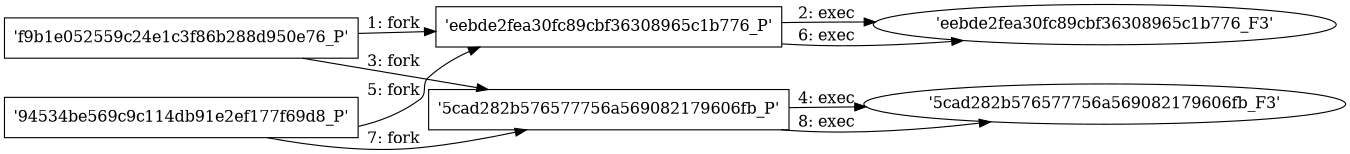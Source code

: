digraph "D:\Learning\Paper\apt\基于CTI的攻击预警\Dataset\攻击图\ASGfromALLCTI\Recording Analyzing Android Malware — From triage to reverse-engineering.dot" {
rankdir="LR"
size="9"
fixedsize="false"
splines="true"
nodesep=0.3
ranksep=0
fontsize=10
overlap="scalexy"
engine= "neato"
	"'f9b1e052559c24e1c3f86b288d950e76_P'" [node_type=Process shape=box]
	"'eebde2fea30fc89cbf36308965c1b776_P'" [node_type=Process shape=box]
	"'f9b1e052559c24e1c3f86b288d950e76_P'" -> "'eebde2fea30fc89cbf36308965c1b776_P'" [label="1: fork"]
	"'eebde2fea30fc89cbf36308965c1b776_P'" [node_type=Process shape=box]
	"'eebde2fea30fc89cbf36308965c1b776_F3'" [node_type=File shape=ellipse]
	"'eebde2fea30fc89cbf36308965c1b776_P'" -> "'eebde2fea30fc89cbf36308965c1b776_F3'" [label="2: exec"]
	"'f9b1e052559c24e1c3f86b288d950e76_P'" [node_type=Process shape=box]
	"'5cad282b576577756a569082179606fb_P'" [node_type=Process shape=box]
	"'f9b1e052559c24e1c3f86b288d950e76_P'" -> "'5cad282b576577756a569082179606fb_P'" [label="3: fork"]
	"'5cad282b576577756a569082179606fb_P'" [node_type=Process shape=box]
	"'5cad282b576577756a569082179606fb_F3'" [node_type=File shape=ellipse]
	"'5cad282b576577756a569082179606fb_P'" -> "'5cad282b576577756a569082179606fb_F3'" [label="4: exec"]
	"'94534be569c9c114db91e2ef177f69d8_P'" [node_type=Process shape=box]
	"'eebde2fea30fc89cbf36308965c1b776_P'" [node_type=Process shape=box]
	"'94534be569c9c114db91e2ef177f69d8_P'" -> "'eebde2fea30fc89cbf36308965c1b776_P'" [label="5: fork"]
	"'eebde2fea30fc89cbf36308965c1b776_P'" [node_type=Process shape=box]
	"'eebde2fea30fc89cbf36308965c1b776_F3'" [node_type=File shape=ellipse]
	"'eebde2fea30fc89cbf36308965c1b776_P'" -> "'eebde2fea30fc89cbf36308965c1b776_F3'" [label="6: exec"]
	"'94534be569c9c114db91e2ef177f69d8_P'" [node_type=Process shape=box]
	"'5cad282b576577756a569082179606fb_P'" [node_type=Process shape=box]
	"'94534be569c9c114db91e2ef177f69d8_P'" -> "'5cad282b576577756a569082179606fb_P'" [label="7: fork"]
	"'5cad282b576577756a569082179606fb_P'" [node_type=Process shape=box]
	"'5cad282b576577756a569082179606fb_F3'" [node_type=File shape=ellipse]
	"'5cad282b576577756a569082179606fb_P'" -> "'5cad282b576577756a569082179606fb_F3'" [label="8: exec"]
}
